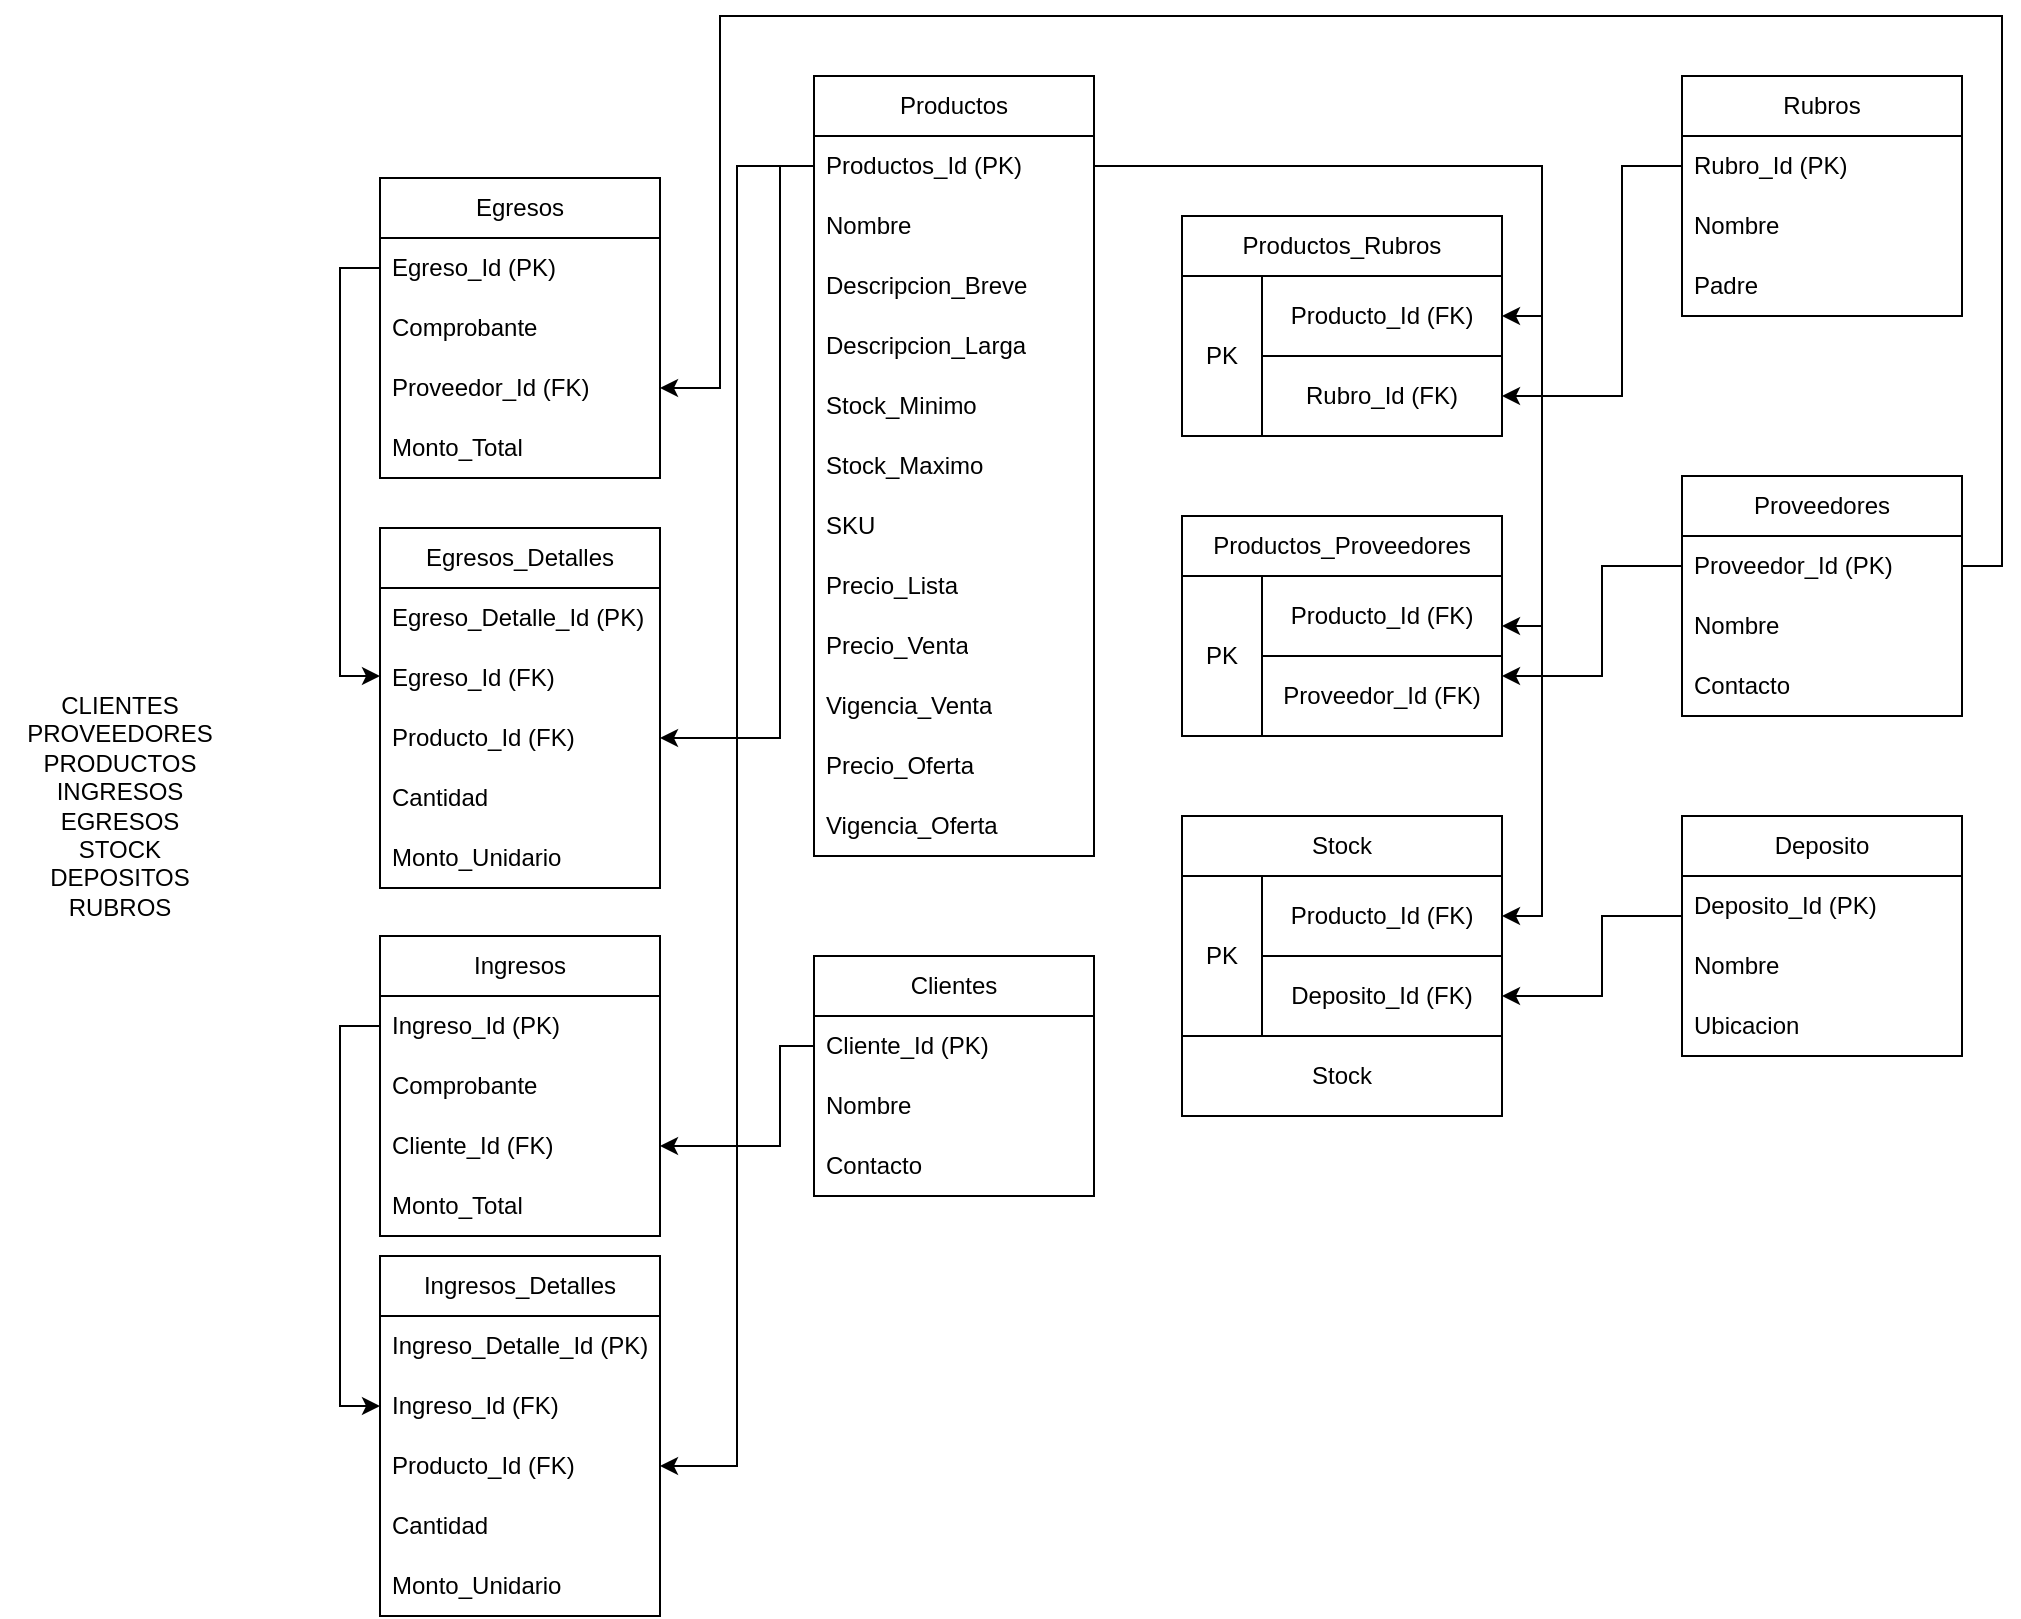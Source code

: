 <mxfile version="21.5.1" type="device">
  <diagram id="R2lEEEUBdFMjLlhIrx00" name="Page-1">
    <mxGraphModel dx="1260" dy="515" grid="1" gridSize="10" guides="1" tooltips="1" connect="1" arrows="1" fold="1" page="1" pageScale="1" pageWidth="850" pageHeight="1100" math="0" shadow="0" extFonts="Permanent Marker^https://fonts.googleapis.com/css?family=Permanent+Marker">
      <root>
        <mxCell id="0" />
        <mxCell id="1" parent="0" />
        <mxCell id="IFwWhcHZgWhxjL4sqzAv-1" value="CLIENTES&lt;br&gt;PROVEEDORES&lt;br&gt;PRODUCTOS&lt;br&gt;INGRESOS&lt;br&gt;EGRESOS&lt;br&gt;STOCK&lt;br&gt;DEPOSITOS&lt;br&gt;RUBROS&lt;br&gt;" style="text;html=1;strokeColor=none;fillColor=none;align=center;verticalAlign=middle;whiteSpace=wrap;rounded=0;" vertex="1" parent="1">
          <mxGeometry x="-150" y="370" width="120" height="130" as="geometry" />
        </mxCell>
        <mxCell id="IFwWhcHZgWhxjL4sqzAv-2" value="Productos&lt;br&gt;" style="swimlane;fontStyle=0;childLayout=stackLayout;horizontal=1;startSize=30;horizontalStack=0;resizeParent=1;resizeParentMax=0;resizeLast=0;collapsible=1;marginBottom=0;whiteSpace=wrap;html=1;" vertex="1" parent="1">
          <mxGeometry x="257" y="70" width="140" height="390" as="geometry" />
        </mxCell>
        <mxCell id="IFwWhcHZgWhxjL4sqzAv-3" value="Productos_Id (PK)" style="text;strokeColor=none;fillColor=none;align=left;verticalAlign=middle;spacingLeft=4;spacingRight=4;overflow=hidden;points=[[0,0.5],[1,0.5]];portConstraint=eastwest;rotatable=0;whiteSpace=wrap;html=1;" vertex="1" parent="IFwWhcHZgWhxjL4sqzAv-2">
          <mxGeometry y="30" width="140" height="30" as="geometry" />
        </mxCell>
        <mxCell id="IFwWhcHZgWhxjL4sqzAv-4" value="Nombre" style="text;strokeColor=none;fillColor=none;align=left;verticalAlign=middle;spacingLeft=4;spacingRight=4;overflow=hidden;points=[[0,0.5],[1,0.5]];portConstraint=eastwest;rotatable=0;whiteSpace=wrap;html=1;" vertex="1" parent="IFwWhcHZgWhxjL4sqzAv-2">
          <mxGeometry y="60" width="140" height="30" as="geometry" />
        </mxCell>
        <mxCell id="IFwWhcHZgWhxjL4sqzAv-6" value="Descripcion_Breve" style="text;strokeColor=none;fillColor=none;align=left;verticalAlign=middle;spacingLeft=4;spacingRight=4;overflow=hidden;points=[[0,0.5],[1,0.5]];portConstraint=eastwest;rotatable=0;whiteSpace=wrap;html=1;" vertex="1" parent="IFwWhcHZgWhxjL4sqzAv-2">
          <mxGeometry y="90" width="140" height="30" as="geometry" />
        </mxCell>
        <mxCell id="IFwWhcHZgWhxjL4sqzAv-5" value="Descripcion_Larga" style="text;strokeColor=none;fillColor=none;align=left;verticalAlign=middle;spacingLeft=4;spacingRight=4;overflow=hidden;points=[[0,0.5],[1,0.5]];portConstraint=eastwest;rotatable=0;whiteSpace=wrap;html=1;" vertex="1" parent="IFwWhcHZgWhxjL4sqzAv-2">
          <mxGeometry y="120" width="140" height="30" as="geometry" />
        </mxCell>
        <mxCell id="IFwWhcHZgWhxjL4sqzAv-7" value="Stock_Minimo" style="text;strokeColor=none;fillColor=none;align=left;verticalAlign=middle;spacingLeft=4;spacingRight=4;overflow=hidden;points=[[0,0.5],[1,0.5]];portConstraint=eastwest;rotatable=0;whiteSpace=wrap;html=1;" vertex="1" parent="IFwWhcHZgWhxjL4sqzAv-2">
          <mxGeometry y="150" width="140" height="30" as="geometry" />
        </mxCell>
        <mxCell id="IFwWhcHZgWhxjL4sqzAv-9" value="Stock_Maximo" style="text;strokeColor=none;fillColor=none;align=left;verticalAlign=middle;spacingLeft=4;spacingRight=4;overflow=hidden;points=[[0,0.5],[1,0.5]];portConstraint=eastwest;rotatable=0;whiteSpace=wrap;html=1;" vertex="1" parent="IFwWhcHZgWhxjL4sqzAv-2">
          <mxGeometry y="180" width="140" height="30" as="geometry" />
        </mxCell>
        <mxCell id="IFwWhcHZgWhxjL4sqzAv-8" value="SKU" style="text;strokeColor=none;fillColor=none;align=left;verticalAlign=middle;spacingLeft=4;spacingRight=4;overflow=hidden;points=[[0,0.5],[1,0.5]];portConstraint=eastwest;rotatable=0;whiteSpace=wrap;html=1;" vertex="1" parent="IFwWhcHZgWhxjL4sqzAv-2">
          <mxGeometry y="210" width="140" height="30" as="geometry" />
        </mxCell>
        <mxCell id="IFwWhcHZgWhxjL4sqzAv-12" value="Precio_Lista" style="text;strokeColor=none;fillColor=none;align=left;verticalAlign=middle;spacingLeft=4;spacingRight=4;overflow=hidden;points=[[0,0.5],[1,0.5]];portConstraint=eastwest;rotatable=0;whiteSpace=wrap;html=1;" vertex="1" parent="IFwWhcHZgWhxjL4sqzAv-2">
          <mxGeometry y="240" width="140" height="30" as="geometry" />
        </mxCell>
        <mxCell id="IFwWhcHZgWhxjL4sqzAv-10" value="Precio_Venta" style="text;strokeColor=none;fillColor=none;align=left;verticalAlign=middle;spacingLeft=4;spacingRight=4;overflow=hidden;points=[[0,0.5],[1,0.5]];portConstraint=eastwest;rotatable=0;whiteSpace=wrap;html=1;" vertex="1" parent="IFwWhcHZgWhxjL4sqzAv-2">
          <mxGeometry y="270" width="140" height="30" as="geometry" />
        </mxCell>
        <mxCell id="IFwWhcHZgWhxjL4sqzAv-14" value="Vigencia_Venta" style="text;strokeColor=none;fillColor=none;align=left;verticalAlign=middle;spacingLeft=4;spacingRight=4;overflow=hidden;points=[[0,0.5],[1,0.5]];portConstraint=eastwest;rotatable=0;whiteSpace=wrap;html=1;" vertex="1" parent="IFwWhcHZgWhxjL4sqzAv-2">
          <mxGeometry y="300" width="140" height="30" as="geometry" />
        </mxCell>
        <mxCell id="IFwWhcHZgWhxjL4sqzAv-11" value="Precio_Oferta" style="text;strokeColor=none;fillColor=none;align=left;verticalAlign=middle;spacingLeft=4;spacingRight=4;overflow=hidden;points=[[0,0.5],[1,0.5]];portConstraint=eastwest;rotatable=0;whiteSpace=wrap;html=1;" vertex="1" parent="IFwWhcHZgWhxjL4sqzAv-2">
          <mxGeometry y="330" width="140" height="30" as="geometry" />
        </mxCell>
        <mxCell id="IFwWhcHZgWhxjL4sqzAv-13" value="Vigencia_Oferta" style="text;strokeColor=none;fillColor=none;align=left;verticalAlign=middle;spacingLeft=4;spacingRight=4;overflow=hidden;points=[[0,0.5],[1,0.5]];portConstraint=eastwest;rotatable=0;whiteSpace=wrap;html=1;" vertex="1" parent="IFwWhcHZgWhxjL4sqzAv-2">
          <mxGeometry y="360" width="140" height="30" as="geometry" />
        </mxCell>
        <mxCell id="IFwWhcHZgWhxjL4sqzAv-15" value="Rubros" style="swimlane;fontStyle=0;childLayout=stackLayout;horizontal=1;startSize=30;horizontalStack=0;resizeParent=1;resizeParentMax=0;resizeLast=0;collapsible=1;marginBottom=0;whiteSpace=wrap;html=1;" vertex="1" parent="1">
          <mxGeometry x="691" y="70" width="140" height="120" as="geometry" />
        </mxCell>
        <mxCell id="IFwWhcHZgWhxjL4sqzAv-16" value="Rubro_Id (PK)" style="text;strokeColor=none;fillColor=none;align=left;verticalAlign=middle;spacingLeft=4;spacingRight=4;overflow=hidden;points=[[0,0.5],[1,0.5]];portConstraint=eastwest;rotatable=0;whiteSpace=wrap;html=1;" vertex="1" parent="IFwWhcHZgWhxjL4sqzAv-15">
          <mxGeometry y="30" width="140" height="30" as="geometry" />
        </mxCell>
        <mxCell id="IFwWhcHZgWhxjL4sqzAv-17" value="Nombre" style="text;strokeColor=none;fillColor=none;align=left;verticalAlign=middle;spacingLeft=4;spacingRight=4;overflow=hidden;points=[[0,0.5],[1,0.5]];portConstraint=eastwest;rotatable=0;whiteSpace=wrap;html=1;" vertex="1" parent="IFwWhcHZgWhxjL4sqzAv-15">
          <mxGeometry y="60" width="140" height="30" as="geometry" />
        </mxCell>
        <mxCell id="IFwWhcHZgWhxjL4sqzAv-18" value="Padre" style="text;strokeColor=none;fillColor=none;align=left;verticalAlign=middle;spacingLeft=4;spacingRight=4;overflow=hidden;points=[[0,0.5],[1,0.5]];portConstraint=eastwest;rotatable=0;whiteSpace=wrap;html=1;" vertex="1" parent="IFwWhcHZgWhxjL4sqzAv-15">
          <mxGeometry y="90" width="140" height="30" as="geometry" />
        </mxCell>
        <mxCell id="IFwWhcHZgWhxjL4sqzAv-28" value="Productos_Rubros" style="swimlane;fontStyle=0;childLayout=stackLayout;horizontal=1;startSize=30;horizontalStack=0;resizeParent=1;resizeParentMax=0;resizeLast=0;collapsible=1;marginBottom=0;whiteSpace=wrap;html=1;" vertex="1" parent="1">
          <mxGeometry x="441" y="140" width="160" height="110" as="geometry" />
        </mxCell>
        <mxCell id="IFwWhcHZgWhxjL4sqzAv-95" value="" style="group" vertex="1" connectable="0" parent="IFwWhcHZgWhxjL4sqzAv-28">
          <mxGeometry y="30" width="160" height="80" as="geometry" />
        </mxCell>
        <mxCell id="IFwWhcHZgWhxjL4sqzAv-92" value="Producto_Id (FK)" style="rounded=0;whiteSpace=wrap;html=1;" vertex="1" parent="IFwWhcHZgWhxjL4sqzAv-95">
          <mxGeometry x="40" width="120" height="40" as="geometry" />
        </mxCell>
        <mxCell id="IFwWhcHZgWhxjL4sqzAv-93" value="Rubro_Id (FK)" style="rounded=0;whiteSpace=wrap;html=1;" vertex="1" parent="IFwWhcHZgWhxjL4sqzAv-95">
          <mxGeometry x="40" y="40" width="120" height="40" as="geometry" />
        </mxCell>
        <mxCell id="IFwWhcHZgWhxjL4sqzAv-94" value="PK" style="rounded=0;whiteSpace=wrap;html=1;" vertex="1" parent="IFwWhcHZgWhxjL4sqzAv-95">
          <mxGeometry width="40" height="80" as="geometry" />
        </mxCell>
        <mxCell id="IFwWhcHZgWhxjL4sqzAv-32" style="edgeStyle=orthogonalEdgeStyle;rounded=0;orthogonalLoop=1;jettySize=auto;html=1;exitX=1;exitY=0.5;exitDx=0;exitDy=0;" edge="1" parent="1" source="IFwWhcHZgWhxjL4sqzAv-3">
          <mxGeometry relative="1" as="geometry">
            <mxPoint x="601" y="190" as="targetPoint" />
            <Array as="points">
              <mxPoint x="621" y="115" />
              <mxPoint x="621" y="190" />
            </Array>
          </mxGeometry>
        </mxCell>
        <mxCell id="IFwWhcHZgWhxjL4sqzAv-33" style="edgeStyle=orthogonalEdgeStyle;rounded=0;orthogonalLoop=1;jettySize=auto;html=1;" edge="1" parent="1" source="IFwWhcHZgWhxjL4sqzAv-16" target="IFwWhcHZgWhxjL4sqzAv-93">
          <mxGeometry relative="1" as="geometry">
            <mxPoint x="601" y="230" as="targetPoint" />
            <Array as="points">
              <mxPoint x="661" y="115" />
              <mxPoint x="661" y="230" />
            </Array>
          </mxGeometry>
        </mxCell>
        <mxCell id="IFwWhcHZgWhxjL4sqzAv-52" value="Proveedores" style="swimlane;fontStyle=0;childLayout=stackLayout;horizontal=1;startSize=30;horizontalStack=0;resizeParent=1;resizeParentMax=0;resizeLast=0;collapsible=1;marginBottom=0;whiteSpace=wrap;html=1;" vertex="1" parent="1">
          <mxGeometry x="691" y="270" width="140" height="120" as="geometry" />
        </mxCell>
        <mxCell id="IFwWhcHZgWhxjL4sqzAv-53" value="Proveedor_Id (PK)" style="text;strokeColor=none;fillColor=none;align=left;verticalAlign=middle;spacingLeft=4;spacingRight=4;overflow=hidden;points=[[0,0.5],[1,0.5]];portConstraint=eastwest;rotatable=0;whiteSpace=wrap;html=1;" vertex="1" parent="IFwWhcHZgWhxjL4sqzAv-52">
          <mxGeometry y="30" width="140" height="30" as="geometry" />
        </mxCell>
        <mxCell id="IFwWhcHZgWhxjL4sqzAv-54" value="Nombre" style="text;strokeColor=none;fillColor=none;align=left;verticalAlign=middle;spacingLeft=4;spacingRight=4;overflow=hidden;points=[[0,0.5],[1,0.5]];portConstraint=eastwest;rotatable=0;whiteSpace=wrap;html=1;" vertex="1" parent="IFwWhcHZgWhxjL4sqzAv-52">
          <mxGeometry y="60" width="140" height="30" as="geometry" />
        </mxCell>
        <mxCell id="IFwWhcHZgWhxjL4sqzAv-55" value="Contacto" style="text;strokeColor=none;fillColor=none;align=left;verticalAlign=middle;spacingLeft=4;spacingRight=4;overflow=hidden;points=[[0,0.5],[1,0.5]];portConstraint=eastwest;rotatable=0;whiteSpace=wrap;html=1;" vertex="1" parent="IFwWhcHZgWhxjL4sqzAv-52">
          <mxGeometry y="90" width="140" height="30" as="geometry" />
        </mxCell>
        <mxCell id="IFwWhcHZgWhxjL4sqzAv-56" value="Productos_Proveedores" style="swimlane;fontStyle=0;childLayout=stackLayout;horizontal=1;startSize=30;horizontalStack=0;resizeParent=1;resizeParentMax=0;resizeLast=0;collapsible=1;marginBottom=0;whiteSpace=wrap;html=1;" vertex="1" parent="1">
          <mxGeometry x="441" y="290" width="160" height="110" as="geometry" />
        </mxCell>
        <mxCell id="IFwWhcHZgWhxjL4sqzAv-91" value="" style="group" vertex="1" connectable="0" parent="IFwWhcHZgWhxjL4sqzAv-56">
          <mxGeometry y="30" width="160" height="80" as="geometry" />
        </mxCell>
        <mxCell id="IFwWhcHZgWhxjL4sqzAv-88" value="PK" style="rounded=0;whiteSpace=wrap;html=1;" vertex="1" parent="IFwWhcHZgWhxjL4sqzAv-91">
          <mxGeometry width="40" height="80" as="geometry" />
        </mxCell>
        <mxCell id="IFwWhcHZgWhxjL4sqzAv-89" value="Proveedor_Id (FK)" style="rounded=0;whiteSpace=wrap;html=1;" vertex="1" parent="IFwWhcHZgWhxjL4sqzAv-91">
          <mxGeometry x="40" y="40" width="120" height="40" as="geometry" />
        </mxCell>
        <mxCell id="IFwWhcHZgWhxjL4sqzAv-90" value="Producto_Id (FK)" style="rounded=0;whiteSpace=wrap;html=1;" vertex="1" parent="IFwWhcHZgWhxjL4sqzAv-91">
          <mxGeometry x="40" width="120" height="40" as="geometry" />
        </mxCell>
        <mxCell id="IFwWhcHZgWhxjL4sqzAv-61" style="edgeStyle=orthogonalEdgeStyle;rounded=0;orthogonalLoop=1;jettySize=auto;html=1;" edge="1" parent="1" source="IFwWhcHZgWhxjL4sqzAv-53" target="IFwWhcHZgWhxjL4sqzAv-89">
          <mxGeometry relative="1" as="geometry">
            <mxPoint x="601" y="380" as="targetPoint" />
            <Array as="points">
              <mxPoint x="651" y="315" />
              <mxPoint x="651" y="370" />
            </Array>
          </mxGeometry>
        </mxCell>
        <mxCell id="IFwWhcHZgWhxjL4sqzAv-62" style="edgeStyle=orthogonalEdgeStyle;rounded=0;orthogonalLoop=1;jettySize=auto;html=1;entryX=1;entryY=0.5;entryDx=0;entryDy=0;" edge="1" parent="1" source="IFwWhcHZgWhxjL4sqzAv-3" target="IFwWhcHZgWhxjL4sqzAv-56">
          <mxGeometry relative="1" as="geometry" />
        </mxCell>
        <mxCell id="IFwWhcHZgWhxjL4sqzAv-63" value="Deposito" style="swimlane;fontStyle=0;childLayout=stackLayout;horizontal=1;startSize=30;horizontalStack=0;resizeParent=1;resizeParentMax=0;resizeLast=0;collapsible=1;marginBottom=0;whiteSpace=wrap;html=1;" vertex="1" parent="1">
          <mxGeometry x="691" y="440" width="140" height="120" as="geometry" />
        </mxCell>
        <mxCell id="IFwWhcHZgWhxjL4sqzAv-64" value="Deposito_Id (PK)" style="text;strokeColor=none;fillColor=none;align=left;verticalAlign=middle;spacingLeft=4;spacingRight=4;overflow=hidden;points=[[0,0.5],[1,0.5]];portConstraint=eastwest;rotatable=0;whiteSpace=wrap;html=1;" vertex="1" parent="IFwWhcHZgWhxjL4sqzAv-63">
          <mxGeometry y="30" width="140" height="30" as="geometry" />
        </mxCell>
        <mxCell id="IFwWhcHZgWhxjL4sqzAv-65" value="Nombre" style="text;strokeColor=none;fillColor=none;align=left;verticalAlign=middle;spacingLeft=4;spacingRight=4;overflow=hidden;points=[[0,0.5],[1,0.5]];portConstraint=eastwest;rotatable=0;whiteSpace=wrap;html=1;" vertex="1" parent="IFwWhcHZgWhxjL4sqzAv-63">
          <mxGeometry y="60" width="140" height="30" as="geometry" />
        </mxCell>
        <mxCell id="IFwWhcHZgWhxjL4sqzAv-66" value="Ubicacion" style="text;strokeColor=none;fillColor=none;align=left;verticalAlign=middle;spacingLeft=4;spacingRight=4;overflow=hidden;points=[[0,0.5],[1,0.5]];portConstraint=eastwest;rotatable=0;whiteSpace=wrap;html=1;" vertex="1" parent="IFwWhcHZgWhxjL4sqzAv-63">
          <mxGeometry y="90" width="140" height="30" as="geometry" />
        </mxCell>
        <mxCell id="IFwWhcHZgWhxjL4sqzAv-84" value="Deposito_Id (FK)" style="rounded=0;whiteSpace=wrap;html=1;" vertex="1" parent="1">
          <mxGeometry x="481" y="510" width="120" height="40" as="geometry" />
        </mxCell>
        <mxCell id="IFwWhcHZgWhxjL4sqzAv-85" value="Producto_Id (FK)" style="rounded=0;whiteSpace=wrap;html=1;" vertex="1" parent="1">
          <mxGeometry x="481" y="470" width="120" height="40" as="geometry" />
        </mxCell>
        <mxCell id="IFwWhcHZgWhxjL4sqzAv-86" value="PK" style="rounded=0;whiteSpace=wrap;html=1;" vertex="1" parent="1">
          <mxGeometry x="441" y="470" width="40" height="80" as="geometry" />
        </mxCell>
        <mxCell id="IFwWhcHZgWhxjL4sqzAv-87" value="" style="group" vertex="1" connectable="0" parent="1">
          <mxGeometry x="441" y="440" width="160" height="150" as="geometry" />
        </mxCell>
        <mxCell id="IFwWhcHZgWhxjL4sqzAv-71" value="Stock" style="swimlane;fontStyle=0;childLayout=stackLayout;horizontal=1;startSize=30;horizontalStack=0;resizeParent=1;resizeParentMax=0;resizeLast=0;collapsible=1;marginBottom=0;whiteSpace=wrap;html=1;" vertex="1" parent="IFwWhcHZgWhxjL4sqzAv-87">
          <mxGeometry width="160" height="110" as="geometry" />
        </mxCell>
        <mxCell id="IFwWhcHZgWhxjL4sqzAv-82" value="Stock" style="rounded=0;whiteSpace=wrap;html=1;" vertex="1" parent="IFwWhcHZgWhxjL4sqzAv-87">
          <mxGeometry y="110" width="160" height="40" as="geometry" />
        </mxCell>
        <mxCell id="IFwWhcHZgWhxjL4sqzAv-96" style="edgeStyle=orthogonalEdgeStyle;rounded=0;orthogonalLoop=1;jettySize=auto;html=1;" edge="1" parent="1" source="IFwWhcHZgWhxjL4sqzAv-64" target="IFwWhcHZgWhxjL4sqzAv-84">
          <mxGeometry relative="1" as="geometry">
            <Array as="points">
              <mxPoint x="651" y="490" />
              <mxPoint x="651" y="530" />
            </Array>
          </mxGeometry>
        </mxCell>
        <mxCell id="IFwWhcHZgWhxjL4sqzAv-99" style="edgeStyle=orthogonalEdgeStyle;rounded=0;orthogonalLoop=1;jettySize=auto;html=1;" edge="1" parent="1" source="IFwWhcHZgWhxjL4sqzAv-3" target="IFwWhcHZgWhxjL4sqzAv-85">
          <mxGeometry relative="1" as="geometry">
            <Array as="points">
              <mxPoint x="621" y="115" />
              <mxPoint x="621" y="490" />
            </Array>
          </mxGeometry>
        </mxCell>
        <mxCell id="IFwWhcHZgWhxjL4sqzAv-100" value="Egresos" style="swimlane;fontStyle=0;childLayout=stackLayout;horizontal=1;startSize=30;horizontalStack=0;resizeParent=1;resizeParentMax=0;resizeLast=0;collapsible=1;marginBottom=0;whiteSpace=wrap;html=1;" vertex="1" parent="1">
          <mxGeometry x="40" y="121" width="140" height="150" as="geometry" />
        </mxCell>
        <mxCell id="IFwWhcHZgWhxjL4sqzAv-101" value="Egreso_Id (PK)" style="text;strokeColor=none;fillColor=none;align=left;verticalAlign=middle;spacingLeft=4;spacingRight=4;overflow=hidden;points=[[0,0.5],[1,0.5]];portConstraint=eastwest;rotatable=0;whiteSpace=wrap;html=1;" vertex="1" parent="IFwWhcHZgWhxjL4sqzAv-100">
          <mxGeometry y="30" width="140" height="30" as="geometry" />
        </mxCell>
        <mxCell id="IFwWhcHZgWhxjL4sqzAv-102" value="Comprobante" style="text;strokeColor=none;fillColor=none;align=left;verticalAlign=middle;spacingLeft=4;spacingRight=4;overflow=hidden;points=[[0,0.5],[1,0.5]];portConstraint=eastwest;rotatable=0;whiteSpace=wrap;html=1;" vertex="1" parent="IFwWhcHZgWhxjL4sqzAv-100">
          <mxGeometry y="60" width="140" height="30" as="geometry" />
        </mxCell>
        <mxCell id="IFwWhcHZgWhxjL4sqzAv-103" value="Proveedor_Id (FK)" style="text;strokeColor=none;fillColor=none;align=left;verticalAlign=middle;spacingLeft=4;spacingRight=4;overflow=hidden;points=[[0,0.5],[1,0.5]];portConstraint=eastwest;rotatable=0;whiteSpace=wrap;html=1;" vertex="1" parent="IFwWhcHZgWhxjL4sqzAv-100">
          <mxGeometry y="90" width="140" height="30" as="geometry" />
        </mxCell>
        <mxCell id="IFwWhcHZgWhxjL4sqzAv-104" value="Monto_Total" style="text;strokeColor=none;fillColor=none;align=left;verticalAlign=middle;spacingLeft=4;spacingRight=4;overflow=hidden;points=[[0,0.5],[1,0.5]];portConstraint=eastwest;rotatable=0;whiteSpace=wrap;html=1;" vertex="1" parent="IFwWhcHZgWhxjL4sqzAv-100">
          <mxGeometry y="120" width="140" height="30" as="geometry" />
        </mxCell>
        <mxCell id="IFwWhcHZgWhxjL4sqzAv-105" value="Egresos_Detalles" style="swimlane;fontStyle=0;childLayout=stackLayout;horizontal=1;startSize=30;horizontalStack=0;resizeParent=1;resizeParentMax=0;resizeLast=0;collapsible=1;marginBottom=0;whiteSpace=wrap;html=1;" vertex="1" parent="1">
          <mxGeometry x="40" y="296" width="140" height="180" as="geometry" />
        </mxCell>
        <mxCell id="IFwWhcHZgWhxjL4sqzAv-106" value="Egreso_Detalle_Id (PK)" style="text;strokeColor=none;fillColor=none;align=left;verticalAlign=middle;spacingLeft=4;spacingRight=4;overflow=hidden;points=[[0,0.5],[1,0.5]];portConstraint=eastwest;rotatable=0;whiteSpace=wrap;html=1;" vertex="1" parent="IFwWhcHZgWhxjL4sqzAv-105">
          <mxGeometry y="30" width="140" height="30" as="geometry" />
        </mxCell>
        <mxCell id="IFwWhcHZgWhxjL4sqzAv-107" value="Egreso_Id (FK)" style="text;strokeColor=none;fillColor=none;align=left;verticalAlign=middle;spacingLeft=4;spacingRight=4;overflow=hidden;points=[[0,0.5],[1,0.5]];portConstraint=eastwest;rotatable=0;whiteSpace=wrap;html=1;" vertex="1" parent="IFwWhcHZgWhxjL4sqzAv-105">
          <mxGeometry y="60" width="140" height="30" as="geometry" />
        </mxCell>
        <mxCell id="IFwWhcHZgWhxjL4sqzAv-108" value="Producto_Id (FK)" style="text;strokeColor=none;fillColor=none;align=left;verticalAlign=middle;spacingLeft=4;spacingRight=4;overflow=hidden;points=[[0,0.5],[1,0.5]];portConstraint=eastwest;rotatable=0;whiteSpace=wrap;html=1;" vertex="1" parent="IFwWhcHZgWhxjL4sqzAv-105">
          <mxGeometry y="90" width="140" height="30" as="geometry" />
        </mxCell>
        <mxCell id="IFwWhcHZgWhxjL4sqzAv-110" value="Cantidad" style="text;strokeColor=none;fillColor=none;align=left;verticalAlign=middle;spacingLeft=4;spacingRight=4;overflow=hidden;points=[[0,0.5],[1,0.5]];portConstraint=eastwest;rotatable=0;whiteSpace=wrap;html=1;" vertex="1" parent="IFwWhcHZgWhxjL4sqzAv-105">
          <mxGeometry y="120" width="140" height="30" as="geometry" />
        </mxCell>
        <mxCell id="IFwWhcHZgWhxjL4sqzAv-111" value="Monto_Unidario" style="text;strokeColor=none;fillColor=none;align=left;verticalAlign=middle;spacingLeft=4;spacingRight=4;overflow=hidden;points=[[0,0.5],[1,0.5]];portConstraint=eastwest;rotatable=0;whiteSpace=wrap;html=1;" vertex="1" parent="IFwWhcHZgWhxjL4sqzAv-105">
          <mxGeometry y="150" width="140" height="30" as="geometry" />
        </mxCell>
        <mxCell id="IFwWhcHZgWhxjL4sqzAv-112" style="edgeStyle=orthogonalEdgeStyle;rounded=0;orthogonalLoop=1;jettySize=auto;html=1;entryX=1;entryY=0.5;entryDx=0;entryDy=0;" edge="1" parent="1" source="IFwWhcHZgWhxjL4sqzAv-3" target="IFwWhcHZgWhxjL4sqzAv-108">
          <mxGeometry relative="1" as="geometry">
            <Array as="points">
              <mxPoint x="240" y="115" />
              <mxPoint x="240" y="401" />
            </Array>
          </mxGeometry>
        </mxCell>
        <mxCell id="IFwWhcHZgWhxjL4sqzAv-113" style="edgeStyle=orthogonalEdgeStyle;rounded=0;orthogonalLoop=1;jettySize=auto;html=1;" edge="1" parent="1" source="IFwWhcHZgWhxjL4sqzAv-101" target="IFwWhcHZgWhxjL4sqzAv-107">
          <mxGeometry relative="1" as="geometry">
            <mxPoint x="20" y="370" as="targetPoint" />
            <Array as="points">
              <mxPoint x="20" y="166" />
              <mxPoint x="20" y="370" />
            </Array>
          </mxGeometry>
        </mxCell>
        <mxCell id="IFwWhcHZgWhxjL4sqzAv-115" style="edgeStyle=orthogonalEdgeStyle;rounded=0;orthogonalLoop=1;jettySize=auto;html=1;exitX=1;exitY=0.5;exitDx=0;exitDy=0;" edge="1" parent="1" source="IFwWhcHZgWhxjL4sqzAv-53" target="IFwWhcHZgWhxjL4sqzAv-103">
          <mxGeometry relative="1" as="geometry">
            <Array as="points">
              <mxPoint x="851" y="315" />
              <mxPoint x="851" y="40" />
              <mxPoint x="210" y="40" />
              <mxPoint x="210" y="226" />
            </Array>
          </mxGeometry>
        </mxCell>
        <mxCell id="IFwWhcHZgWhxjL4sqzAv-116" value="Ingresos" style="swimlane;fontStyle=0;childLayout=stackLayout;horizontal=1;startSize=30;horizontalStack=0;resizeParent=1;resizeParentMax=0;resizeLast=0;collapsible=1;marginBottom=0;whiteSpace=wrap;html=1;" vertex="1" parent="1">
          <mxGeometry x="40" y="500" width="140" height="150" as="geometry" />
        </mxCell>
        <mxCell id="IFwWhcHZgWhxjL4sqzAv-117" value="Ingreso_Id (PK)" style="text;strokeColor=none;fillColor=none;align=left;verticalAlign=middle;spacingLeft=4;spacingRight=4;overflow=hidden;points=[[0,0.5],[1,0.5]];portConstraint=eastwest;rotatable=0;whiteSpace=wrap;html=1;" vertex="1" parent="IFwWhcHZgWhxjL4sqzAv-116">
          <mxGeometry y="30" width="140" height="30" as="geometry" />
        </mxCell>
        <mxCell id="IFwWhcHZgWhxjL4sqzAv-118" value="Comprobante" style="text;strokeColor=none;fillColor=none;align=left;verticalAlign=middle;spacingLeft=4;spacingRight=4;overflow=hidden;points=[[0,0.5],[1,0.5]];portConstraint=eastwest;rotatable=0;whiteSpace=wrap;html=1;" vertex="1" parent="IFwWhcHZgWhxjL4sqzAv-116">
          <mxGeometry y="60" width="140" height="30" as="geometry" />
        </mxCell>
        <mxCell id="IFwWhcHZgWhxjL4sqzAv-119" value="Cliente_Id (FK)" style="text;strokeColor=none;fillColor=none;align=left;verticalAlign=middle;spacingLeft=4;spacingRight=4;overflow=hidden;points=[[0,0.5],[1,0.5]];portConstraint=eastwest;rotatable=0;whiteSpace=wrap;html=1;" vertex="1" parent="IFwWhcHZgWhxjL4sqzAv-116">
          <mxGeometry y="90" width="140" height="30" as="geometry" />
        </mxCell>
        <mxCell id="IFwWhcHZgWhxjL4sqzAv-120" value="Monto_Total" style="text;strokeColor=none;fillColor=none;align=left;verticalAlign=middle;spacingLeft=4;spacingRight=4;overflow=hidden;points=[[0,0.5],[1,0.5]];portConstraint=eastwest;rotatable=0;whiteSpace=wrap;html=1;" vertex="1" parent="IFwWhcHZgWhxjL4sqzAv-116">
          <mxGeometry y="120" width="140" height="30" as="geometry" />
        </mxCell>
        <mxCell id="IFwWhcHZgWhxjL4sqzAv-121" value="Ingresos_Detalles" style="swimlane;fontStyle=0;childLayout=stackLayout;horizontal=1;startSize=30;horizontalStack=0;resizeParent=1;resizeParentMax=0;resizeLast=0;collapsible=1;marginBottom=0;whiteSpace=wrap;html=1;" vertex="1" parent="1">
          <mxGeometry x="40" y="660" width="140" height="180" as="geometry" />
        </mxCell>
        <mxCell id="IFwWhcHZgWhxjL4sqzAv-122" value="Ingreso_Detalle_Id (PK)" style="text;strokeColor=none;fillColor=none;align=left;verticalAlign=middle;spacingLeft=4;spacingRight=4;overflow=hidden;points=[[0,0.5],[1,0.5]];portConstraint=eastwest;rotatable=0;whiteSpace=wrap;html=1;" vertex="1" parent="IFwWhcHZgWhxjL4sqzAv-121">
          <mxGeometry y="30" width="140" height="30" as="geometry" />
        </mxCell>
        <mxCell id="IFwWhcHZgWhxjL4sqzAv-123" value="Ingreso_Id (FK)" style="text;strokeColor=none;fillColor=none;align=left;verticalAlign=middle;spacingLeft=4;spacingRight=4;overflow=hidden;points=[[0,0.5],[1,0.5]];portConstraint=eastwest;rotatable=0;whiteSpace=wrap;html=1;" vertex="1" parent="IFwWhcHZgWhxjL4sqzAv-121">
          <mxGeometry y="60" width="140" height="30" as="geometry" />
        </mxCell>
        <mxCell id="IFwWhcHZgWhxjL4sqzAv-124" value="Producto_Id (FK)" style="text;strokeColor=none;fillColor=none;align=left;verticalAlign=middle;spacingLeft=4;spacingRight=4;overflow=hidden;points=[[0,0.5],[1,0.5]];portConstraint=eastwest;rotatable=0;whiteSpace=wrap;html=1;" vertex="1" parent="IFwWhcHZgWhxjL4sqzAv-121">
          <mxGeometry y="90" width="140" height="30" as="geometry" />
        </mxCell>
        <mxCell id="IFwWhcHZgWhxjL4sqzAv-125" value="Cantidad" style="text;strokeColor=none;fillColor=none;align=left;verticalAlign=middle;spacingLeft=4;spacingRight=4;overflow=hidden;points=[[0,0.5],[1,0.5]];portConstraint=eastwest;rotatable=0;whiteSpace=wrap;html=1;" vertex="1" parent="IFwWhcHZgWhxjL4sqzAv-121">
          <mxGeometry y="120" width="140" height="30" as="geometry" />
        </mxCell>
        <mxCell id="IFwWhcHZgWhxjL4sqzAv-126" value="Monto_Unidario" style="text;strokeColor=none;fillColor=none;align=left;verticalAlign=middle;spacingLeft=4;spacingRight=4;overflow=hidden;points=[[0,0.5],[1,0.5]];portConstraint=eastwest;rotatable=0;whiteSpace=wrap;html=1;" vertex="1" parent="IFwWhcHZgWhxjL4sqzAv-121">
          <mxGeometry y="150" width="140" height="30" as="geometry" />
        </mxCell>
        <mxCell id="IFwWhcHZgWhxjL4sqzAv-128" style="edgeStyle=orthogonalEdgeStyle;rounded=0;orthogonalLoop=1;jettySize=auto;html=1;" edge="1" parent="1" source="IFwWhcHZgWhxjL4sqzAv-117" target="IFwWhcHZgWhxjL4sqzAv-123">
          <mxGeometry relative="1" as="geometry">
            <Array as="points">
              <mxPoint x="20" y="545" />
              <mxPoint x="20" y="735" />
            </Array>
          </mxGeometry>
        </mxCell>
        <mxCell id="IFwWhcHZgWhxjL4sqzAv-129" style="edgeStyle=orthogonalEdgeStyle;rounded=0;orthogonalLoop=1;jettySize=auto;html=1;" edge="1" parent="1" source="IFwWhcHZgWhxjL4sqzAv-3" target="IFwWhcHZgWhxjL4sqzAv-124">
          <mxGeometry relative="1" as="geometry" />
        </mxCell>
        <mxCell id="IFwWhcHZgWhxjL4sqzAv-130" value="Clientes" style="swimlane;fontStyle=0;childLayout=stackLayout;horizontal=1;startSize=30;horizontalStack=0;resizeParent=1;resizeParentMax=0;resizeLast=0;collapsible=1;marginBottom=0;whiteSpace=wrap;html=1;" vertex="1" parent="1">
          <mxGeometry x="257" y="510" width="140" height="120" as="geometry" />
        </mxCell>
        <mxCell id="IFwWhcHZgWhxjL4sqzAv-131" value="Cliente_Id (PK)" style="text;strokeColor=none;fillColor=none;align=left;verticalAlign=middle;spacingLeft=4;spacingRight=4;overflow=hidden;points=[[0,0.5],[1,0.5]];portConstraint=eastwest;rotatable=0;whiteSpace=wrap;html=1;" vertex="1" parent="IFwWhcHZgWhxjL4sqzAv-130">
          <mxGeometry y="30" width="140" height="30" as="geometry" />
        </mxCell>
        <mxCell id="IFwWhcHZgWhxjL4sqzAv-132" value="Nombre" style="text;strokeColor=none;fillColor=none;align=left;verticalAlign=middle;spacingLeft=4;spacingRight=4;overflow=hidden;points=[[0,0.5],[1,0.5]];portConstraint=eastwest;rotatable=0;whiteSpace=wrap;html=1;" vertex="1" parent="IFwWhcHZgWhxjL4sqzAv-130">
          <mxGeometry y="60" width="140" height="30" as="geometry" />
        </mxCell>
        <mxCell id="IFwWhcHZgWhxjL4sqzAv-133" value="Contacto" style="text;strokeColor=none;fillColor=none;align=left;verticalAlign=middle;spacingLeft=4;spacingRight=4;overflow=hidden;points=[[0,0.5],[1,0.5]];portConstraint=eastwest;rotatable=0;whiteSpace=wrap;html=1;" vertex="1" parent="IFwWhcHZgWhxjL4sqzAv-130">
          <mxGeometry y="90" width="140" height="30" as="geometry" />
        </mxCell>
        <mxCell id="IFwWhcHZgWhxjL4sqzAv-134" style="edgeStyle=orthogonalEdgeStyle;rounded=0;orthogonalLoop=1;jettySize=auto;html=1;exitX=0;exitY=0.5;exitDx=0;exitDy=0;" edge="1" parent="1" source="IFwWhcHZgWhxjL4sqzAv-131" target="IFwWhcHZgWhxjL4sqzAv-119">
          <mxGeometry relative="1" as="geometry">
            <Array as="points">
              <mxPoint x="240" y="555" />
              <mxPoint x="240" y="605" />
            </Array>
          </mxGeometry>
        </mxCell>
      </root>
    </mxGraphModel>
  </diagram>
</mxfile>
